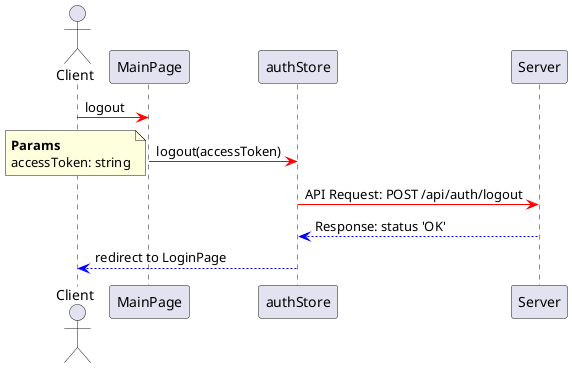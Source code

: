 @startuml

actor Client
participant MainPage
participant authStore
participant Server

Client -[#red]> MainPage: logout
MainPage -[#red]> authStore: logout(accessToken)
note left
<b>Params
accessToken: string
end note

authStore -[#red]> Server: API Request: POST /api/auth/logout
Server --[#blue]> authStore: Response: status 'OK'
authStore --[#blue]> Client: redirect to LoginPage
@enduml

